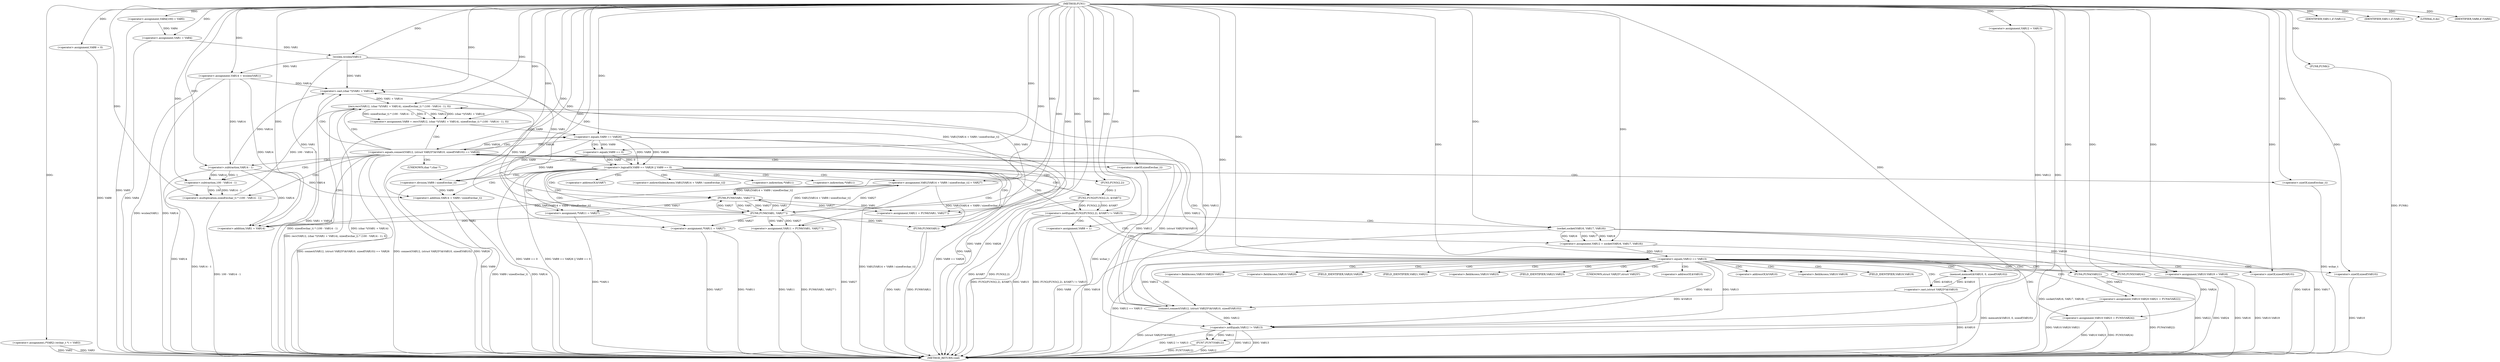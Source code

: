digraph FUN1 {  
"1000100" [label = "(METHOD,FUN1)" ]
"1000274" [label = "(METHOD_RETURN,void)" ]
"1000104" [label = "(<operator>.assignment,(*VAR2) (wchar_t *) = VAR3)" ]
"1000108" [label = "(<operator>.assignment,VAR4[100] = VAR5)" ]
"1000111" [label = "(<operator>.assignment,VAR1 = VAR4)" ]
"1000117" [label = "(<operator>.assignment,VAR8 = 0)" ]
"1000124" [label = "(<operator>.assignment,VAR12 = VAR13)" ]
"1000128" [label = "(<operator>.assignment,VAR14 = wcslen(VAR1))" ]
"1000130" [label = "(wcslen,wcslen(VAR1))" ]
"1000135" [label = "(<operator>.notEquals,FUN2(FUN3(2,2), &VAR7) != VAR15)" ]
"1000136" [label = "(FUN2,FUN2(FUN3(2,2), &VAR7))" ]
"1000137" [label = "(FUN3,FUN3(2,2))" ]
"1000145" [label = "(<operator>.assignment,VAR8 = 1)" ]
"1000148" [label = "(<operator>.assignment,VAR12 = socket(VAR16, VAR17, VAR18))" ]
"1000150" [label = "(socket,socket(VAR16, VAR17, VAR18))" ]
"1000155" [label = "(<operator>.equals,VAR12 == VAR13)" ]
"1000160" [label = "(memset,memset(&VAR10, 0, sizeof(VAR10)))" ]
"1000164" [label = "(<operator>.sizeOf,sizeof(VAR10))" ]
"1000166" [label = "(<operator>.assignment,VAR10.VAR19 = VAR16)" ]
"1000171" [label = "(<operator>.assignment,VAR10.VAR20.VAR21 = FUN4(VAR22))" ]
"1000177" [label = "(FUN4,FUN4(VAR22))" ]
"1000179" [label = "(<operator>.assignment,VAR10.VAR23 = FUN5(VAR24))" ]
"1000183" [label = "(FUN5,FUN5(VAR24))" ]
"1000186" [label = "(<operator>.equals,connect(VAR12, (struct VAR25*)&VAR10, sizeof(VAR10)) == VAR26)" ]
"1000187" [label = "(connect,connect(VAR12, (struct VAR25*)&VAR10, sizeof(VAR10)))" ]
"1000189" [label = "(<operator>.cast,(struct VAR25*)&VAR10)" ]
"1000193" [label = "(<operator>.sizeOf,sizeof(VAR10))" ]
"1000198" [label = "(<operator>.assignment,VAR9 = recv(VAR12, (char *)(VAR1 + VAR14), sizeof(wchar_t) * (100 - VAR14 - 1), 0))" ]
"1000200" [label = "(recv,recv(VAR12, (char *)(VAR1 + VAR14), sizeof(wchar_t) * (100 - VAR14 - 1), 0))" ]
"1000202" [label = "(<operator>.cast,(char *)(VAR1 + VAR14))" ]
"1000204" [label = "(<operator>.addition,VAR1 + VAR14)" ]
"1000207" [label = "(<operator>.multiplication,sizeof(wchar_t) * (100 - VAR14 - 1))" ]
"1000208" [label = "(<operator>.sizeOf,sizeof(wchar_t))" ]
"1000210" [label = "(<operator>.subtraction,100 - VAR14 - 1)" ]
"1000212" [label = "(<operator>.subtraction,VAR14 - 1)" ]
"1000217" [label = "(<operator>.logicalOr,VAR9 == VAR26 || VAR9 == 0)" ]
"1000218" [label = "(<operator>.equals,VAR9 == VAR26)" ]
"1000221" [label = "(<operator>.equals,VAR9 == 0)" ]
"1000226" [label = "(<operator>.assignment,VAR1[VAR14 + VAR9 / sizeof(wchar_t)] = VAR27)" ]
"1000229" [label = "(<operator>.addition,VAR14 + VAR9 / sizeof(wchar_t))" ]
"1000231" [label = "(<operator>.division,VAR9 / sizeof(wchar_t))" ]
"1000233" [label = "(<operator>.sizeOf,sizeof(wchar_t))" ]
"1000236" [label = "(<operator>.assignment,VAR11 = FUN6(VAR1, VAR27''))" ]
"1000238" [label = "(FUN6,FUN6(VAR1, VAR27''))" ]
"1000242" [label = "(IDENTIFIER,VAR11,if (VAR11))" ]
"1000244" [label = "(<operator>.assignment,*VAR11 = VAR27)" ]
"1000248" [label = "(<operator>.assignment,VAR11 = FUN6(VAR1, VAR27''))" ]
"1000250" [label = "(FUN6,FUN6(VAR1, VAR27''))" ]
"1000254" [label = "(IDENTIFIER,VAR11,if (VAR11))" ]
"1000256" [label = "(<operator>.assignment,*VAR11 = VAR27)" ]
"1000260" [label = "(LITERAL,0,do)" ]
"1000262" [label = "(<operator>.notEquals,VAR12 != VAR13)" ]
"1000266" [label = "(FUN7,FUN7(VAR12))" ]
"1000269" [label = "(IDENTIFIER,VAR8,if (VAR8))" ]
"1000271" [label = "(FUN8,FUN8())" ]
"1000272" [label = "(FUN9,FUN9(VAR1))" ]
"1000140" [label = "(<operator>.addressOf,&VAR7)" ]
"1000161" [label = "(<operator>.addressOf,&VAR10)" ]
"1000167" [label = "(<operator>.fieldAccess,VAR10.VAR19)" ]
"1000169" [label = "(FIELD_IDENTIFIER,VAR19,VAR19)" ]
"1000172" [label = "(<operator>.fieldAccess,VAR10.VAR20.VAR21)" ]
"1000173" [label = "(<operator>.fieldAccess,VAR10.VAR20)" ]
"1000175" [label = "(FIELD_IDENTIFIER,VAR20,VAR20)" ]
"1000176" [label = "(FIELD_IDENTIFIER,VAR21,VAR21)" ]
"1000180" [label = "(<operator>.fieldAccess,VAR10.VAR23)" ]
"1000182" [label = "(FIELD_IDENTIFIER,VAR23,VAR23)" ]
"1000190" [label = "(UNKNOWN,struct VAR25*,struct VAR25*)" ]
"1000191" [label = "(<operator>.addressOf,&VAR10)" ]
"1000203" [label = "(UNKNOWN,char *,char *)" ]
"1000227" [label = "(<operator>.indirectIndexAccess,VAR1[VAR14 + VAR9 / sizeof(wchar_t)])" ]
"1000245" [label = "(<operator>.indirection,*VAR11)" ]
"1000257" [label = "(<operator>.indirection,*VAR11)" ]
  "1000198" -> "1000274"  [ label = "DDG: recv(VAR12, (char *)(VAR1 + VAR14), sizeof(wchar_t) * (100 - VAR14 - 1), 0)"] 
  "1000145" -> "1000274"  [ label = "DDG: VAR8"] 
  "1000256" -> "1000274"  [ label = "DDG: VAR27"] 
  "1000177" -> "1000274"  [ label = "DDG: VAR22"] 
  "1000128" -> "1000274"  [ label = "DDG: wcslen(VAR1)"] 
  "1000186" -> "1000274"  [ label = "DDG: connect(VAR12, (struct VAR25*)&VAR10, sizeof(VAR10)) == VAR26"] 
  "1000171" -> "1000274"  [ label = "DDG: VAR10.VAR20.VAR21"] 
  "1000186" -> "1000274"  [ label = "DDG: connect(VAR12, (struct VAR25*)&VAR10, sizeof(VAR10))"] 
  "1000135" -> "1000274"  [ label = "DDG: VAR15"] 
  "1000217" -> "1000274"  [ label = "DDG: VAR9 == 0"] 
  "1000193" -> "1000274"  [ label = "DDG: VAR10"] 
  "1000226" -> "1000274"  [ label = "DDG: VAR1[VAR14 + VAR9 / sizeof(wchar_t)]"] 
  "1000208" -> "1000274"  [ label = "DDG: wchar_t"] 
  "1000207" -> "1000274"  [ label = "DDG: 100 - VAR14 - 1"] 
  "1000150" -> "1000274"  [ label = "DDG: VAR16"] 
  "1000104" -> "1000274"  [ label = "DDG: VAR2"] 
  "1000218" -> "1000274"  [ label = "DDG: VAR9"] 
  "1000217" -> "1000274"  [ label = "DDG: VAR9 == VAR26 || VAR9 == 0"] 
  "1000160" -> "1000274"  [ label = "DDG: memset(&VAR10, 0, sizeof(VAR10))"] 
  "1000187" -> "1000274"  [ label = "DDG: (struct VAR25*)&VAR10"] 
  "1000136" -> "1000274"  [ label = "DDG: &VAR7"] 
  "1000186" -> "1000274"  [ label = "DDG: VAR26"] 
  "1000183" -> "1000274"  [ label = "DDG: VAR24"] 
  "1000150" -> "1000274"  [ label = "DDG: VAR17"] 
  "1000250" -> "1000274"  [ label = "DDG: VAR27"] 
  "1000128" -> "1000274"  [ label = "DDG: VAR14"] 
  "1000155" -> "1000274"  [ label = "DDG: VAR12 == VAR13"] 
  "1000166" -> "1000274"  [ label = "DDG: VAR10.VAR19"] 
  "1000266" -> "1000274"  [ label = "DDG: VAR12"] 
  "1000189" -> "1000274"  [ label = "DDG: &VAR10"] 
  "1000262" -> "1000274"  [ label = "DDG: VAR12"] 
  "1000179" -> "1000274"  [ label = "DDG: VAR10.VAR23"] 
  "1000262" -> "1000274"  [ label = "DDG: VAR13"] 
  "1000217" -> "1000274"  [ label = "DDG: VAR9 == VAR26"] 
  "1000221" -> "1000274"  [ label = "DDG: VAR9"] 
  "1000200" -> "1000274"  [ label = "DDG: sizeof(wchar_t) * (100 - VAR14 - 1)"] 
  "1000266" -> "1000274"  [ label = "DDG: FUN7(VAR12)"] 
  "1000150" -> "1000274"  [ label = "DDG: VAR18"] 
  "1000117" -> "1000274"  [ label = "DDG: VAR8"] 
  "1000229" -> "1000274"  [ label = "DDG: VAR9 / sizeof(wchar_t)"] 
  "1000210" -> "1000274"  [ label = "DDG: VAR14 - 1"] 
  "1000262" -> "1000274"  [ label = "DDG: VAR12 != VAR13"] 
  "1000272" -> "1000274"  [ label = "DDG: VAR1"] 
  "1000231" -> "1000274"  [ label = "DDG: VAR9"] 
  "1000212" -> "1000274"  [ label = "DDG: VAR14"] 
  "1000135" -> "1000274"  [ label = "DDG: FUN2(FUN3(2,2), &VAR7) != VAR15"] 
  "1000111" -> "1000274"  [ label = "DDG: VAR4"] 
  "1000108" -> "1000274"  [ label = "DDG: VAR5"] 
  "1000233" -> "1000274"  [ label = "DDG: wchar_t"] 
  "1000229" -> "1000274"  [ label = "DDG: VAR14"] 
  "1000135" -> "1000274"  [ label = "DDG: FUN2(FUN3(2,2), &VAR7)"] 
  "1000218" -> "1000274"  [ label = "DDG: VAR26"] 
  "1000171" -> "1000274"  [ label = "DDG: FUN4(VAR22)"] 
  "1000166" -> "1000274"  [ label = "DDG: VAR16"] 
  "1000148" -> "1000274"  [ label = "DDG: socket(VAR16, VAR17, VAR18)"] 
  "1000256" -> "1000274"  [ label = "DDG: *VAR11"] 
  "1000248" -> "1000274"  [ label = "DDG: FUN6(VAR1, VAR27'')"] 
  "1000272" -> "1000274"  [ label = "DDG: FUN9(VAR1)"] 
  "1000244" -> "1000274"  [ label = "DDG: *VAR11"] 
  "1000271" -> "1000274"  [ label = "DDG: FUN8()"] 
  "1000179" -> "1000274"  [ label = "DDG: FUN5(VAR24)"] 
  "1000136" -> "1000274"  [ label = "DDG: FUN3(2,2)"] 
  "1000104" -> "1000274"  [ label = "DDG: VAR3"] 
  "1000248" -> "1000274"  [ label = "DDG: VAR11"] 
  "1000200" -> "1000274"  [ label = "DDG: (char *)(VAR1 + VAR14)"] 
  "1000202" -> "1000274"  [ label = "DDG: VAR1 + VAR14"] 
  "1000100" -> "1000104"  [ label = "DDG: "] 
  "1000100" -> "1000108"  [ label = "DDG: "] 
  "1000108" -> "1000111"  [ label = "DDG: VAR4"] 
  "1000100" -> "1000111"  [ label = "DDG: "] 
  "1000100" -> "1000117"  [ label = "DDG: "] 
  "1000100" -> "1000124"  [ label = "DDG: "] 
  "1000130" -> "1000128"  [ label = "DDG: VAR1"] 
  "1000100" -> "1000128"  [ label = "DDG: "] 
  "1000111" -> "1000130"  [ label = "DDG: VAR1"] 
  "1000100" -> "1000130"  [ label = "DDG: "] 
  "1000136" -> "1000135"  [ label = "DDG: FUN3(2,2)"] 
  "1000136" -> "1000135"  [ label = "DDG: &VAR7"] 
  "1000137" -> "1000136"  [ label = "DDG: 2"] 
  "1000100" -> "1000137"  [ label = "DDG: "] 
  "1000100" -> "1000135"  [ label = "DDG: "] 
  "1000100" -> "1000145"  [ label = "DDG: "] 
  "1000150" -> "1000148"  [ label = "DDG: VAR16"] 
  "1000150" -> "1000148"  [ label = "DDG: VAR17"] 
  "1000150" -> "1000148"  [ label = "DDG: VAR18"] 
  "1000100" -> "1000148"  [ label = "DDG: "] 
  "1000100" -> "1000150"  [ label = "DDG: "] 
  "1000148" -> "1000155"  [ label = "DDG: VAR12"] 
  "1000100" -> "1000155"  [ label = "DDG: "] 
  "1000189" -> "1000160"  [ label = "DDG: &VAR10"] 
  "1000100" -> "1000160"  [ label = "DDG: "] 
  "1000100" -> "1000164"  [ label = "DDG: "] 
  "1000150" -> "1000166"  [ label = "DDG: VAR16"] 
  "1000100" -> "1000166"  [ label = "DDG: "] 
  "1000177" -> "1000171"  [ label = "DDG: VAR22"] 
  "1000100" -> "1000177"  [ label = "DDG: "] 
  "1000183" -> "1000179"  [ label = "DDG: VAR24"] 
  "1000100" -> "1000183"  [ label = "DDG: "] 
  "1000187" -> "1000186"  [ label = "DDG: VAR12"] 
  "1000187" -> "1000186"  [ label = "DDG: (struct VAR25*)&VAR10"] 
  "1000155" -> "1000187"  [ label = "DDG: VAR12"] 
  "1000100" -> "1000187"  [ label = "DDG: "] 
  "1000189" -> "1000187"  [ label = "DDG: &VAR10"] 
  "1000160" -> "1000189"  [ label = "DDG: &VAR10"] 
  "1000100" -> "1000193"  [ label = "DDG: "] 
  "1000218" -> "1000186"  [ label = "DDG: VAR26"] 
  "1000100" -> "1000186"  [ label = "DDG: "] 
  "1000200" -> "1000198"  [ label = "DDG: VAR12"] 
  "1000200" -> "1000198"  [ label = "DDG: (char *)(VAR1 + VAR14)"] 
  "1000200" -> "1000198"  [ label = "DDG: sizeof(wchar_t) * (100 - VAR14 - 1)"] 
  "1000200" -> "1000198"  [ label = "DDG: 0"] 
  "1000100" -> "1000198"  [ label = "DDG: "] 
  "1000187" -> "1000200"  [ label = "DDG: VAR12"] 
  "1000100" -> "1000200"  [ label = "DDG: "] 
  "1000202" -> "1000200"  [ label = "DDG: VAR1 + VAR14"] 
  "1000130" -> "1000202"  [ label = "DDG: VAR1"] 
  "1000250" -> "1000202"  [ label = "DDG: VAR1"] 
  "1000226" -> "1000202"  [ label = "DDG: VAR1[VAR14 + VAR9 / sizeof(wchar_t)]"] 
  "1000100" -> "1000202"  [ label = "DDG: "] 
  "1000128" -> "1000202"  [ label = "DDG: VAR14"] 
  "1000212" -> "1000202"  [ label = "DDG: VAR14"] 
  "1000130" -> "1000204"  [ label = "DDG: VAR1"] 
  "1000250" -> "1000204"  [ label = "DDG: VAR1"] 
  "1000226" -> "1000204"  [ label = "DDG: VAR1[VAR14 + VAR9 / sizeof(wchar_t)]"] 
  "1000100" -> "1000204"  [ label = "DDG: "] 
  "1000128" -> "1000204"  [ label = "DDG: VAR14"] 
  "1000212" -> "1000204"  [ label = "DDG: VAR14"] 
  "1000207" -> "1000200"  [ label = "DDG: 100 - VAR14 - 1"] 
  "1000100" -> "1000207"  [ label = "DDG: "] 
  "1000100" -> "1000208"  [ label = "DDG: "] 
  "1000210" -> "1000207"  [ label = "DDG: 100"] 
  "1000210" -> "1000207"  [ label = "DDG: VAR14 - 1"] 
  "1000100" -> "1000210"  [ label = "DDG: "] 
  "1000212" -> "1000210"  [ label = "DDG: VAR14"] 
  "1000212" -> "1000210"  [ label = "DDG: 1"] 
  "1000100" -> "1000212"  [ label = "DDG: "] 
  "1000128" -> "1000212"  [ label = "DDG: VAR14"] 
  "1000218" -> "1000217"  [ label = "DDG: VAR9"] 
  "1000218" -> "1000217"  [ label = "DDG: VAR26"] 
  "1000198" -> "1000218"  [ label = "DDG: VAR9"] 
  "1000100" -> "1000218"  [ label = "DDG: "] 
  "1000186" -> "1000218"  [ label = "DDG: VAR26"] 
  "1000221" -> "1000217"  [ label = "DDG: VAR9"] 
  "1000221" -> "1000217"  [ label = "DDG: 0"] 
  "1000218" -> "1000221"  [ label = "DDG: VAR9"] 
  "1000100" -> "1000221"  [ label = "DDG: "] 
  "1000250" -> "1000226"  [ label = "DDG: VAR27"] 
  "1000100" -> "1000226"  [ label = "DDG: "] 
  "1000212" -> "1000229"  [ label = "DDG: VAR14"] 
  "1000100" -> "1000229"  [ label = "DDG: "] 
  "1000231" -> "1000229"  [ label = "DDG: VAR9"] 
  "1000218" -> "1000231"  [ label = "DDG: VAR9"] 
  "1000221" -> "1000231"  [ label = "DDG: VAR9"] 
  "1000100" -> "1000231"  [ label = "DDG: "] 
  "1000100" -> "1000233"  [ label = "DDG: "] 
  "1000238" -> "1000236"  [ label = "DDG: VAR1"] 
  "1000238" -> "1000236"  [ label = "DDG: VAR27"] 
  "1000100" -> "1000236"  [ label = "DDG: "] 
  "1000226" -> "1000238"  [ label = "DDG: VAR1[VAR14 + VAR9 / sizeof(wchar_t)]"] 
  "1000100" -> "1000238"  [ label = "DDG: "] 
  "1000130" -> "1000238"  [ label = "DDG: VAR1"] 
  "1000250" -> "1000238"  [ label = "DDG: VAR1"] 
  "1000250" -> "1000238"  [ label = "DDG: VAR27"] 
  "1000100" -> "1000242"  [ label = "DDG: "] 
  "1000238" -> "1000244"  [ label = "DDG: VAR27"] 
  "1000100" -> "1000244"  [ label = "DDG: "] 
  "1000250" -> "1000248"  [ label = "DDG: VAR1"] 
  "1000250" -> "1000248"  [ label = "DDG: VAR27"] 
  "1000100" -> "1000248"  [ label = "DDG: "] 
  "1000226" -> "1000250"  [ label = "DDG: VAR1[VAR14 + VAR9 / sizeof(wchar_t)]"] 
  "1000238" -> "1000250"  [ label = "DDG: VAR1"] 
  "1000100" -> "1000250"  [ label = "DDG: "] 
  "1000238" -> "1000250"  [ label = "DDG: VAR27"] 
  "1000100" -> "1000254"  [ label = "DDG: "] 
  "1000250" -> "1000256"  [ label = "DDG: VAR27"] 
  "1000100" -> "1000256"  [ label = "DDG: "] 
  "1000100" -> "1000260"  [ label = "DDG: "] 
  "1000187" -> "1000262"  [ label = "DDG: VAR12"] 
  "1000155" -> "1000262"  [ label = "DDG: VAR12"] 
  "1000124" -> "1000262"  [ label = "DDG: VAR12"] 
  "1000200" -> "1000262"  [ label = "DDG: VAR12"] 
  "1000100" -> "1000262"  [ label = "DDG: "] 
  "1000155" -> "1000262"  [ label = "DDG: VAR13"] 
  "1000262" -> "1000266"  [ label = "DDG: VAR12"] 
  "1000100" -> "1000266"  [ label = "DDG: "] 
  "1000100" -> "1000269"  [ label = "DDG: "] 
  "1000100" -> "1000271"  [ label = "DDG: "] 
  "1000130" -> "1000272"  [ label = "DDG: VAR1"] 
  "1000250" -> "1000272"  [ label = "DDG: VAR1"] 
  "1000226" -> "1000272"  [ label = "DDG: VAR1[VAR14 + VAR9 / sizeof(wchar_t)]"] 
  "1000100" -> "1000272"  [ label = "DDG: "] 
  "1000135" -> "1000150"  [ label = "CDG: "] 
  "1000135" -> "1000148"  [ label = "CDG: "] 
  "1000135" -> "1000145"  [ label = "CDG: "] 
  "1000135" -> "1000155"  [ label = "CDG: "] 
  "1000155" -> "1000164"  [ label = "CDG: "] 
  "1000155" -> "1000191"  [ label = "CDG: "] 
  "1000155" -> "1000161"  [ label = "CDG: "] 
  "1000155" -> "1000182"  [ label = "CDG: "] 
  "1000155" -> "1000166"  [ label = "CDG: "] 
  "1000155" -> "1000180"  [ label = "CDG: "] 
  "1000155" -> "1000183"  [ label = "CDG: "] 
  "1000155" -> "1000190"  [ label = "CDG: "] 
  "1000155" -> "1000167"  [ label = "CDG: "] 
  "1000155" -> "1000175"  [ label = "CDG: "] 
  "1000155" -> "1000160"  [ label = "CDG: "] 
  "1000155" -> "1000179"  [ label = "CDG: "] 
  "1000155" -> "1000176"  [ label = "CDG: "] 
  "1000155" -> "1000187"  [ label = "CDG: "] 
  "1000155" -> "1000186"  [ label = "CDG: "] 
  "1000155" -> "1000172"  [ label = "CDG: "] 
  "1000155" -> "1000189"  [ label = "CDG: "] 
  "1000155" -> "1000169"  [ label = "CDG: "] 
  "1000155" -> "1000173"  [ label = "CDG: "] 
  "1000155" -> "1000171"  [ label = "CDG: "] 
  "1000155" -> "1000193"  [ label = "CDG: "] 
  "1000155" -> "1000177"  [ label = "CDG: "] 
  "1000186" -> "1000200"  [ label = "CDG: "] 
  "1000186" -> "1000208"  [ label = "CDG: "] 
  "1000186" -> "1000204"  [ label = "CDG: "] 
  "1000186" -> "1000210"  [ label = "CDG: "] 
  "1000186" -> "1000217"  [ label = "CDG: "] 
  "1000186" -> "1000198"  [ label = "CDG: "] 
  "1000186" -> "1000212"  [ label = "CDG: "] 
  "1000186" -> "1000207"  [ label = "CDG: "] 
  "1000186" -> "1000203"  [ label = "CDG: "] 
  "1000186" -> "1000218"  [ label = "CDG: "] 
  "1000186" -> "1000202"  [ label = "CDG: "] 
  "1000217" -> "1000238"  [ label = "CDG: "] 
  "1000217" -> "1000233"  [ label = "CDG: "] 
  "1000217" -> "1000227"  [ label = "CDG: "] 
  "1000217" -> "1000236"  [ label = "CDG: "] 
  "1000217" -> "1000250"  [ label = "CDG: "] 
  "1000217" -> "1000248"  [ label = "CDG: "] 
  "1000217" -> "1000226"  [ label = "CDG: "] 
  "1000217" -> "1000229"  [ label = "CDG: "] 
  "1000217" -> "1000231"  [ label = "CDG: "] 
  "1000217" -> "1000135"  [ label = "CDG: "] 
  "1000217" -> "1000136"  [ label = "CDG: "] 
  "1000217" -> "1000137"  [ label = "CDG: "] 
  "1000217" -> "1000140"  [ label = "CDG: "] 
  "1000217" -> "1000257"  [ label = "CDG: "] 
  "1000217" -> "1000256"  [ label = "CDG: "] 
  "1000217" -> "1000244"  [ label = "CDG: "] 
  "1000217" -> "1000245"  [ label = "CDG: "] 
  "1000218" -> "1000221"  [ label = "CDG: "] 
  "1000262" -> "1000266"  [ label = "CDG: "] 
}
